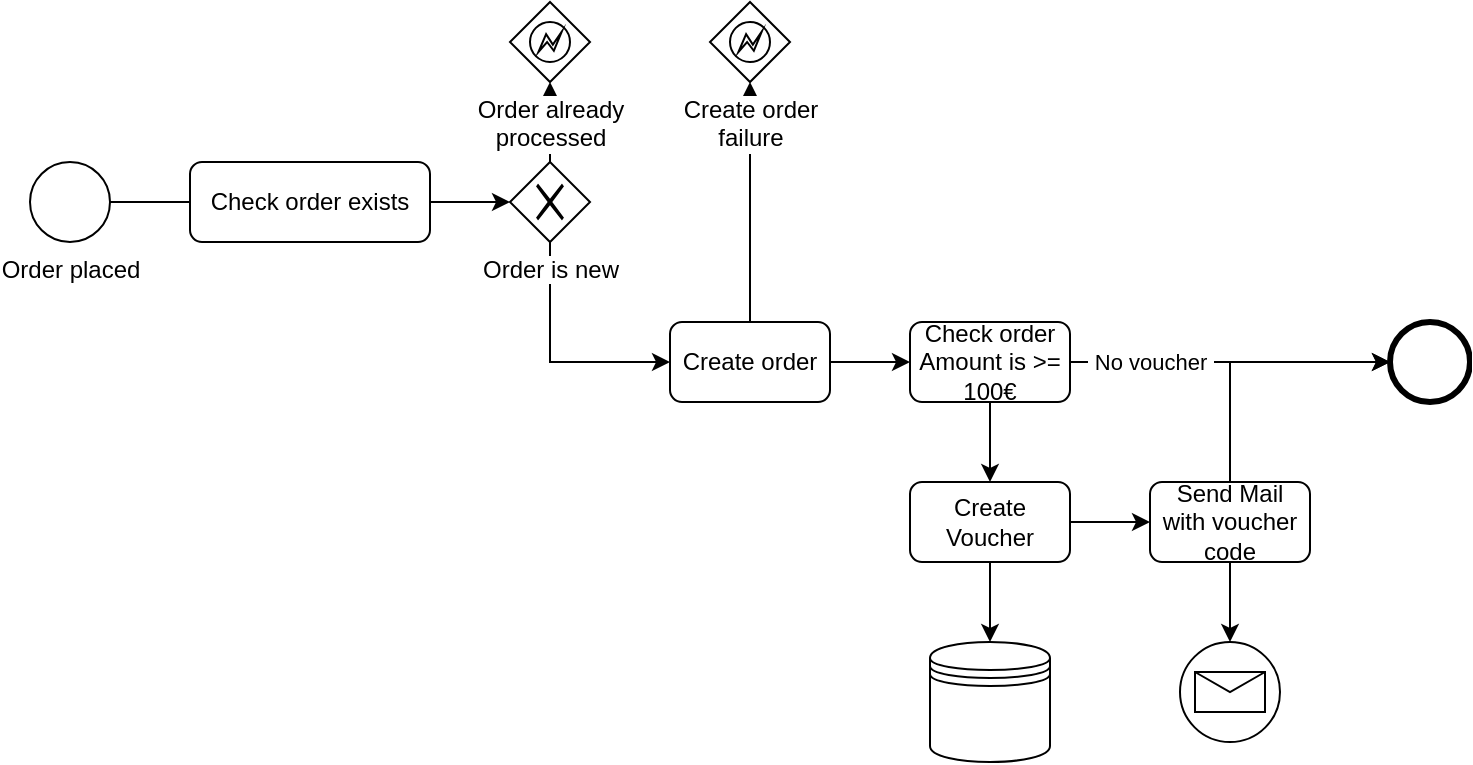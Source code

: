 <mxfile version="13.6.2" type="device"><diagram id="C5RBs43oDa-KdzZeNtuy" name="Page-1"><mxGraphModel dx="1024" dy="581" grid="1" gridSize="10" guides="1" tooltips="1" connect="1" arrows="1" fold="1" page="1" pageScale="1" pageWidth="1600" pageHeight="900" math="0" shadow="0"><root><mxCell id="WIyWlLk6GJQsqaUBKTNV-0"/><mxCell id="WIyWlLk6GJQsqaUBKTNV-1" parent="WIyWlLk6GJQsqaUBKTNV-0"/><mxCell id="0jbZQ_1NeneMPaiFF1HL-2" value="" style="edgeStyle=orthogonalEdgeStyle;rounded=0;orthogonalLoop=1;jettySize=auto;html=1;" parent="WIyWlLk6GJQsqaUBKTNV-1" source="0jbZQ_1NeneMPaiFF1HL-0" edge="1"><mxGeometry relative="1" as="geometry"><mxPoint x="200" y="140" as="targetPoint"/></mxGeometry></mxCell><mxCell id="0jbZQ_1NeneMPaiFF1HL-0" value="Order placed" style="shape=mxgraph.bpmn.shape;html=1;verticalLabelPosition=bottom;labelBackgroundColor=#ffffff;verticalAlign=top;align=center;perimeter=ellipsePerimeter;outlineConnect=0;outline=standard;symbol=general;" parent="WIyWlLk6GJQsqaUBKTNV-1" vertex="1"><mxGeometry x="80" y="120" width="40" height="40" as="geometry"/></mxCell><mxCell id="0jbZQ_1NeneMPaiFF1HL-5" value="" style="edgeStyle=orthogonalEdgeStyle;rounded=0;orthogonalLoop=1;jettySize=auto;html=1;" parent="WIyWlLk6GJQsqaUBKTNV-1" source="0jbZQ_1NeneMPaiFF1HL-3" target="0jbZQ_1NeneMPaiFF1HL-4" edge="1"><mxGeometry relative="1" as="geometry"/></mxCell><mxCell id="0jbZQ_1NeneMPaiFF1HL-3" value="Check order exists" style="shape=ext;rounded=1;html=1;whiteSpace=wrap;" parent="WIyWlLk6GJQsqaUBKTNV-1" vertex="1"><mxGeometry x="160" y="120" width="120" height="40" as="geometry"/></mxCell><mxCell id="0jbZQ_1NeneMPaiFF1HL-7" value="" style="edgeStyle=orthogonalEdgeStyle;rounded=0;orthogonalLoop=1;jettySize=auto;html=1;" parent="WIyWlLk6GJQsqaUBKTNV-1" source="0jbZQ_1NeneMPaiFF1HL-4" target="0jbZQ_1NeneMPaiFF1HL-6" edge="1"><mxGeometry relative="1" as="geometry"/></mxCell><mxCell id="0jbZQ_1NeneMPaiFF1HL-9" value="" style="edgeStyle=orthogonalEdgeStyle;rounded=0;orthogonalLoop=1;jettySize=auto;html=1;" parent="WIyWlLk6GJQsqaUBKTNV-1" source="0jbZQ_1NeneMPaiFF1HL-4" target="0jbZQ_1NeneMPaiFF1HL-8" edge="1"><mxGeometry relative="1" as="geometry"><Array as="points"><mxPoint x="340" y="220"/></Array></mxGeometry></mxCell><mxCell id="0jbZQ_1NeneMPaiFF1HL-4" value="Order is new" style="shape=mxgraph.bpmn.shape;html=1;verticalLabelPosition=bottom;labelBackgroundColor=#ffffff;verticalAlign=top;align=center;perimeter=rhombusPerimeter;background=gateway;outlineConnect=0;outline=none;symbol=exclusiveGw;" parent="WIyWlLk6GJQsqaUBKTNV-1" vertex="1"><mxGeometry x="320" y="120" width="40" height="40" as="geometry"/></mxCell><mxCell id="0jbZQ_1NeneMPaiFF1HL-6" value="Order already&lt;br&gt;processed" style="shape=mxgraph.bpmn.shape;html=1;verticalLabelPosition=bottom;labelBackgroundColor=#ffffff;verticalAlign=top;align=center;perimeter=rhombusPerimeter;background=gateway;outlineConnect=0;outline=eventInt;symbol=error;" parent="WIyWlLk6GJQsqaUBKTNV-1" vertex="1"><mxGeometry x="320" y="40" width="40" height="40" as="geometry"/></mxCell><mxCell id="0jbZQ_1NeneMPaiFF1HL-11" value="" style="edgeStyle=orthogonalEdgeStyle;rounded=0;orthogonalLoop=1;jettySize=auto;html=1;" parent="WIyWlLk6GJQsqaUBKTNV-1" source="0jbZQ_1NeneMPaiFF1HL-8" target="0jbZQ_1NeneMPaiFF1HL-10" edge="1"><mxGeometry relative="1" as="geometry"/></mxCell><mxCell id="0jbZQ_1NeneMPaiFF1HL-22" value="" style="edgeStyle=orthogonalEdgeStyle;rounded=0;orthogonalLoop=1;jettySize=auto;html=1;entryX=0.5;entryY=1;entryDx=0;entryDy=0;" parent="WIyWlLk6GJQsqaUBKTNV-1" source="0jbZQ_1NeneMPaiFF1HL-8" target="0jbZQ_1NeneMPaiFF1HL-23" edge="1"><mxGeometry relative="1" as="geometry"><mxPoint x="440" y="120" as="targetPoint"/></mxGeometry></mxCell><mxCell id="0jbZQ_1NeneMPaiFF1HL-8" value="Create order" style="shape=ext;rounded=1;html=1;whiteSpace=wrap;" parent="WIyWlLk6GJQsqaUBKTNV-1" vertex="1"><mxGeometry x="400" y="200" width="80" height="40" as="geometry"/></mxCell><mxCell id="0jbZQ_1NeneMPaiFF1HL-13" value="" style="edgeStyle=orthogonalEdgeStyle;rounded=0;orthogonalLoop=1;jettySize=auto;html=1;" parent="WIyWlLk6GJQsqaUBKTNV-1" source="0jbZQ_1NeneMPaiFF1HL-10" target="0jbZQ_1NeneMPaiFF1HL-12" edge="1"><mxGeometry relative="1" as="geometry"/></mxCell><mxCell id="0jbZQ_1NeneMPaiFF1HL-17" value="" style="edgeStyle=orthogonalEdgeStyle;rounded=0;orthogonalLoop=1;jettySize=auto;html=1;exitX=1;exitY=0.5;exitDx=0;exitDy=0;" parent="WIyWlLk6GJQsqaUBKTNV-1" source="0jbZQ_1NeneMPaiFF1HL-12" target="0jbZQ_1NeneMPaiFF1HL-16" edge="1"><mxGeometry relative="1" as="geometry"/></mxCell><mxCell id="0jbZQ_1NeneMPaiFF1HL-28" value="" style="edgeStyle=orthogonalEdgeStyle;rounded=0;orthogonalLoop=1;jettySize=auto;html=1;entryX=0;entryY=0.5;entryDx=0;entryDy=0;" parent="WIyWlLk6GJQsqaUBKTNV-1" source="0jbZQ_1NeneMPaiFF1HL-10" target="0jbZQ_1NeneMPaiFF1HL-25" edge="1"><mxGeometry relative="1" as="geometry"><mxPoint x="560" y="120" as="targetPoint"/><Array as="points"/></mxGeometry></mxCell><mxCell id="0jbZQ_1NeneMPaiFF1HL-29" value="&amp;nbsp;No voucher&amp;nbsp;" style="edgeLabel;html=1;align=center;verticalAlign=middle;resizable=0;points=[];" parent="0jbZQ_1NeneMPaiFF1HL-28" vertex="1" connectable="0"><mxGeometry x="-0.753" y="-26" relative="1" as="geometry"><mxPoint x="20" y="-26" as="offset"/></mxGeometry></mxCell><mxCell id="0jbZQ_1NeneMPaiFF1HL-10" value="Check order Amount is &amp;gt;= 100€" style="shape=ext;rounded=1;html=1;whiteSpace=wrap;" parent="WIyWlLk6GJQsqaUBKTNV-1" vertex="1"><mxGeometry x="520" y="200" width="80" height="40" as="geometry"/></mxCell><mxCell id="0jbZQ_1NeneMPaiFF1HL-26" value="" style="edgeStyle=orthogonalEdgeStyle;rounded=0;orthogonalLoop=1;jettySize=auto;html=1;" parent="WIyWlLk6GJQsqaUBKTNV-1" source="0jbZQ_1NeneMPaiFF1HL-16" target="0jbZQ_1NeneMPaiFF1HL-25" edge="1"><mxGeometry relative="1" as="geometry"><Array as="points"><mxPoint x="680" y="220"/></Array></mxGeometry></mxCell><mxCell id="0jbZQ_1NeneMPaiFF1HL-31" value="" style="edgeStyle=orthogonalEdgeStyle;rounded=0;orthogonalLoop=1;jettySize=auto;html=1;entryX=0.5;entryY=0;entryDx=0;entryDy=0;" parent="WIyWlLk6GJQsqaUBKTNV-1" source="0jbZQ_1NeneMPaiFF1HL-16" target="0jbZQ_1NeneMPaiFF1HL-32" edge="1"><mxGeometry relative="1" as="geometry"><mxPoint x="680" y="320" as="targetPoint"/></mxGeometry></mxCell><mxCell id="0jbZQ_1NeneMPaiFF1HL-16" value="Send Mail with voucher code" style="shape=ext;rounded=1;html=1;whiteSpace=wrap;" parent="WIyWlLk6GJQsqaUBKTNV-1" vertex="1"><mxGeometry x="640" y="280" width="80" height="40" as="geometry"/></mxCell><mxCell id="0jbZQ_1NeneMPaiFF1HL-15" value="" style="edgeStyle=orthogonalEdgeStyle;rounded=0;orthogonalLoop=1;jettySize=auto;html=1;" parent="WIyWlLk6GJQsqaUBKTNV-1" source="0jbZQ_1NeneMPaiFF1HL-12" target="0jbZQ_1NeneMPaiFF1HL-14" edge="1"><mxGeometry relative="1" as="geometry"/></mxCell><mxCell id="0jbZQ_1NeneMPaiFF1HL-12" value="Create Voucher" style="shape=ext;rounded=1;html=1;whiteSpace=wrap;" parent="WIyWlLk6GJQsqaUBKTNV-1" vertex="1"><mxGeometry x="520" y="280" width="80" height="40" as="geometry"/></mxCell><mxCell id="0jbZQ_1NeneMPaiFF1HL-14" value="" style="shape=datastore;whiteSpace=wrap;html=1;" parent="WIyWlLk6GJQsqaUBKTNV-1" vertex="1"><mxGeometry x="530" y="360" width="60" height="60" as="geometry"/></mxCell><mxCell id="0jbZQ_1NeneMPaiFF1HL-23" value="Create order&lt;br&gt;failure" style="shape=mxgraph.bpmn.shape;html=1;verticalLabelPosition=bottom;labelBackgroundColor=#ffffff;verticalAlign=top;align=center;perimeter=rhombusPerimeter;background=gateway;outlineConnect=0;outline=eventInt;symbol=error;" parent="WIyWlLk6GJQsqaUBKTNV-1" vertex="1"><mxGeometry x="420" y="40" width="40" height="40" as="geometry"/></mxCell><mxCell id="0jbZQ_1NeneMPaiFF1HL-25" value="" style="shape=mxgraph.bpmn.shape;html=1;verticalLabelPosition=bottom;labelBackgroundColor=#ffffff;verticalAlign=top;align=center;perimeter=ellipsePerimeter;outlineConnect=0;outline=end;symbol=general;" parent="WIyWlLk6GJQsqaUBKTNV-1" vertex="1"><mxGeometry x="760" y="200" width="40" height="40" as="geometry"/></mxCell><mxCell id="0jbZQ_1NeneMPaiFF1HL-32" value="" style="shape=mxgraph.bpmn.shape;html=1;verticalLabelPosition=bottom;labelBackgroundColor=#ffffff;verticalAlign=top;align=center;perimeter=ellipsePerimeter;outlineConnect=0;outline=standard;symbol=message;" parent="WIyWlLk6GJQsqaUBKTNV-1" vertex="1"><mxGeometry x="655" y="360" width="50" height="50" as="geometry"/></mxCell></root></mxGraphModel></diagram></mxfile>